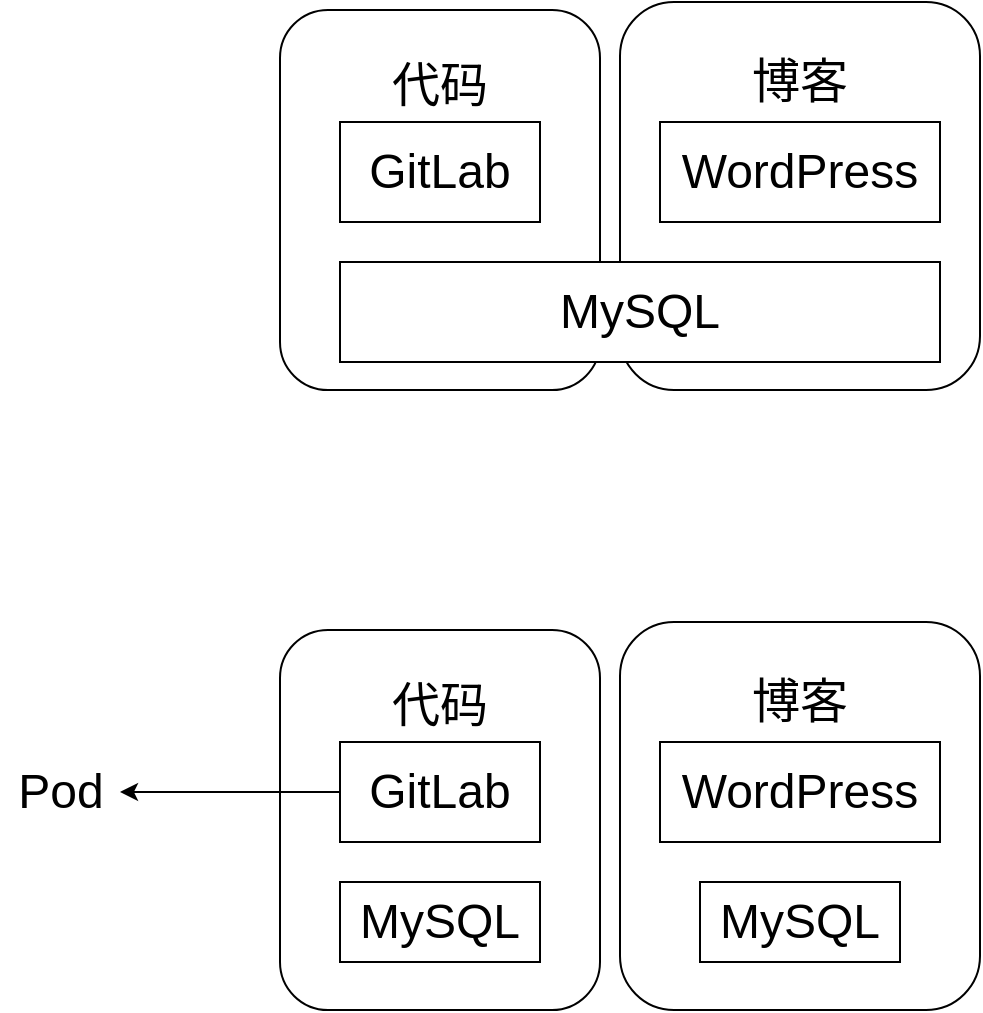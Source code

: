 <mxfile version="16.2.7" type="github">
  <diagram id="Vunk2EmByTBR-5N6-evZ" name="第 1 页">
    <mxGraphModel dx="1221" dy="644" grid="1" gridSize="10" guides="1" tooltips="1" connect="1" arrows="1" fold="1" page="1" pageScale="1" pageWidth="1654" pageHeight="1169" math="0" shadow="0">
      <root>
        <mxCell id="0" />
        <mxCell id="1" parent="0" />
        <mxCell id="1DQnWTIHPoHocUyeO1WU-8" value="博客&lt;br&gt;&lt;br&gt;&lt;br&gt;&lt;br&gt;&lt;br&gt;" style="rounded=1;whiteSpace=wrap;html=1;fontSize=24;" vertex="1" parent="1">
          <mxGeometry x="450" y="70" width="180" height="194" as="geometry" />
        </mxCell>
        <mxCell id="1DQnWTIHPoHocUyeO1WU-7" value="代码&lt;br&gt;&lt;br&gt;&lt;br&gt;&lt;br&gt;&lt;br&gt;" style="rounded=1;whiteSpace=wrap;html=1;fontSize=24;" vertex="1" parent="1">
          <mxGeometry x="280" y="74" width="160" height="190" as="geometry" />
        </mxCell>
        <mxCell id="1DQnWTIHPoHocUyeO1WU-3" value="MySQL" style="rounded=0;whiteSpace=wrap;html=1;fontSize=24;" vertex="1" parent="1">
          <mxGeometry x="310" y="200" width="300" height="50" as="geometry" />
        </mxCell>
        <mxCell id="1DQnWTIHPoHocUyeO1WU-4" value="GitLab" style="rounded=0;whiteSpace=wrap;html=1;fontSize=24;" vertex="1" parent="1">
          <mxGeometry x="310" y="130" width="100" height="50" as="geometry" />
        </mxCell>
        <mxCell id="1DQnWTIHPoHocUyeO1WU-6" value="WordPress" style="rounded=0;whiteSpace=wrap;html=1;fontSize=24;" vertex="1" parent="1">
          <mxGeometry x="470" y="130" width="140" height="50" as="geometry" />
        </mxCell>
        <mxCell id="1DQnWTIHPoHocUyeO1WU-9" value="博客&lt;br&gt;&lt;br&gt;&lt;br&gt;&lt;br&gt;&lt;br&gt;" style="rounded=1;whiteSpace=wrap;html=1;fontSize=24;" vertex="1" parent="1">
          <mxGeometry x="450" y="380" width="180" height="194" as="geometry" />
        </mxCell>
        <mxCell id="1DQnWTIHPoHocUyeO1WU-10" value="代码&lt;br&gt;&lt;br&gt;&lt;br&gt;&lt;br&gt;&lt;br&gt;" style="rounded=1;whiteSpace=wrap;html=1;fontSize=24;" vertex="1" parent="1">
          <mxGeometry x="280" y="384" width="160" height="190" as="geometry" />
        </mxCell>
        <mxCell id="1DQnWTIHPoHocUyeO1WU-11" value="MySQL" style="rounded=0;whiteSpace=wrap;html=1;fontSize=24;" vertex="1" parent="1">
          <mxGeometry x="310" y="510" width="100" height="40" as="geometry" />
        </mxCell>
        <mxCell id="1DQnWTIHPoHocUyeO1WU-12" value="GitLab" style="rounded=0;whiteSpace=wrap;html=1;fontSize=24;" vertex="1" parent="1">
          <mxGeometry x="310" y="440" width="100" height="50" as="geometry" />
        </mxCell>
        <mxCell id="1DQnWTIHPoHocUyeO1WU-13" value="WordPress" style="rounded=0;whiteSpace=wrap;html=1;fontSize=24;" vertex="1" parent="1">
          <mxGeometry x="470" y="440" width="140" height="50" as="geometry" />
        </mxCell>
        <mxCell id="1DQnWTIHPoHocUyeO1WU-14" value="MySQL" style="rounded=0;whiteSpace=wrap;html=1;fontSize=24;" vertex="1" parent="1">
          <mxGeometry x="490" y="510" width="100" height="40" as="geometry" />
        </mxCell>
        <mxCell id="1DQnWTIHPoHocUyeO1WU-17" value="" style="endArrow=classic;html=1;rounded=0;fontSize=24;exitX=0;exitY=0.5;exitDx=0;exitDy=0;" edge="1" parent="1" source="1DQnWTIHPoHocUyeO1WU-12">
          <mxGeometry width="50" height="50" relative="1" as="geometry">
            <mxPoint x="120" y="490" as="sourcePoint" />
            <mxPoint x="200" y="465" as="targetPoint" />
          </mxGeometry>
        </mxCell>
        <mxCell id="1DQnWTIHPoHocUyeO1WU-18" value="Pod" style="text;html=1;align=center;verticalAlign=middle;resizable=0;points=[];autosize=1;strokeColor=none;fillColor=none;fontSize=24;" vertex="1" parent="1">
          <mxGeometry x="140" y="450" width="60" height="30" as="geometry" />
        </mxCell>
      </root>
    </mxGraphModel>
  </diagram>
</mxfile>
